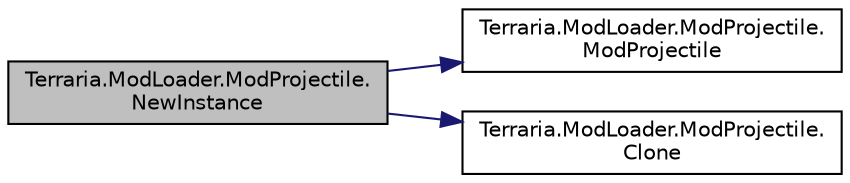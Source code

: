 digraph "Terraria.ModLoader.ModProjectile.NewInstance"
{
 // LATEX_PDF_SIZE
  edge [fontname="Helvetica",fontsize="10",labelfontname="Helvetica",labelfontsize="10"];
  node [fontname="Helvetica",fontsize="10",shape=record];
  rankdir="LR";
  Node1 [label="Terraria.ModLoader.ModProjectile.\lNewInstance",height=0.2,width=0.4,color="black", fillcolor="grey75", style="filled", fontcolor="black",tooltip="Create a new instance of this ModProjectile for a Projectile instance. Called at the end of Projectil..."];
  Node1 -> Node2 [color="midnightblue",fontsize="10",style="solid",fontname="Helvetica"];
  Node2 [label="Terraria.ModLoader.ModProjectile.\lModProjectile",height=0.2,width=0.4,color="black", fillcolor="white", style="filled",URL="$class_terraria_1_1_mod_loader_1_1_mod_projectile.html#afbad8858ec6ca683ba683bd51a95309d",tooltip=" "];
  Node1 -> Node3 [color="midnightblue",fontsize="10",style="solid",fontname="Helvetica"];
  Node3 [label="Terraria.ModLoader.ModProjectile.\lClone",height=0.2,width=0.4,color="black", fillcolor="white", style="filled",URL="$class_terraria_1_1_mod_loader_1_1_mod_projectile.html#a53a0684ef358943139129e52396cc4e0",tooltip="Returns a clone of this ModProjectile. Allows you to decide which fields of your ModProjectile class ..."];
}

